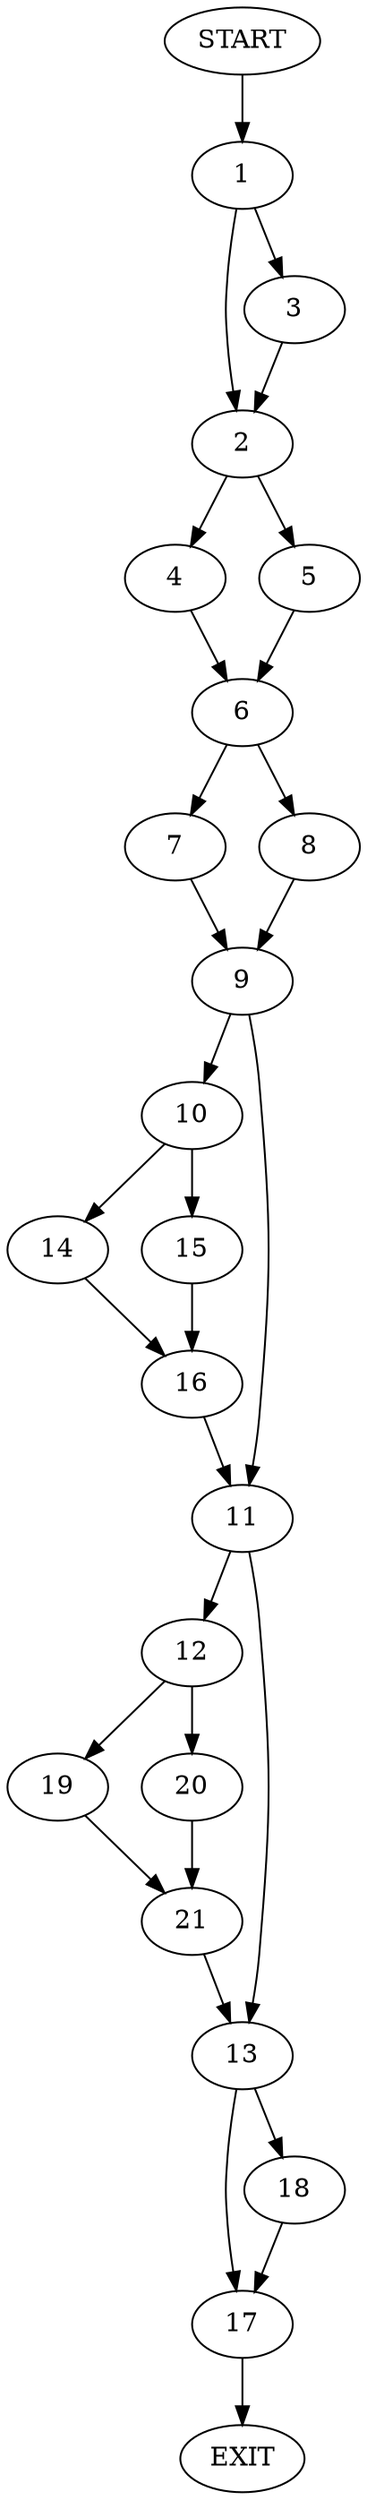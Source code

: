 digraph {
0 [label="START"]
22 [label="EXIT"]
0 -> 1
1 -> 2
1 -> 3
2 -> 4
2 -> 5
3 -> 2
5 -> 6
4 -> 6
6 -> 7
6 -> 8
8 -> 9
7 -> 9
9 -> 10
9 -> 11
11 -> 12
11 -> 13
10 -> 14
10 -> 15
15 -> 16
14 -> 16
16 -> 11
13 -> 17
13 -> 18
12 -> 19
12 -> 20
19 -> 21
20 -> 21
21 -> 13
18 -> 17
17 -> 22
}
